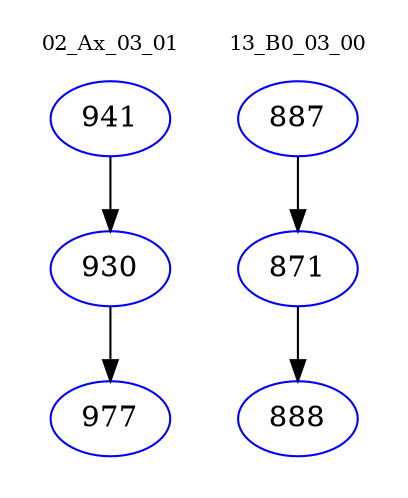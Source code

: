 digraph{
subgraph cluster_0 {
color = white
label = "02_Ax_03_01";
fontsize=10;
T0_941 [label="941", color="blue"]
T0_941 -> T0_930 [color="black"]
T0_930 [label="930", color="blue"]
T0_930 -> T0_977 [color="black"]
T0_977 [label="977", color="blue"]
}
subgraph cluster_1 {
color = white
label = "13_B0_03_00";
fontsize=10;
T1_887 [label="887", color="blue"]
T1_887 -> T1_871 [color="black"]
T1_871 [label="871", color="blue"]
T1_871 -> T1_888 [color="black"]
T1_888 [label="888", color="blue"]
}
}
